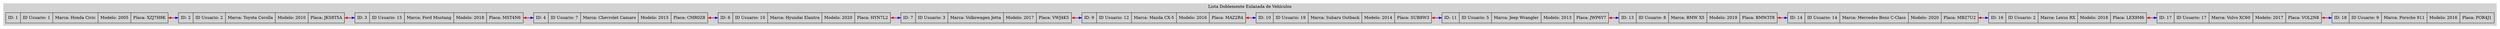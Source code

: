 digraph G {
    rankdir=LR;
    node [shape=record];
    subgraph cluster_0 {
        label = "Lista Doblemente Enlazada de Vehículos";
        style=filled;
        color=lightgrey;
        node1 [label="{ID: 1 | ID Usuario: 1 | Marca: Honda Civic | Modelo: 2005 | Placa: XZJ7H9K}"];
        node2 [label="{ID: 2 | ID Usuario: 2 | Marca: Toyota Corolla | Modelo: 2010 | Placa: JKS8T5A}"];
        node3 [label="{ID: 3 | ID Usuario: 15 | Marca: Ford Mustang | Modelo: 2018 | Placa: MST4N6}"];
        node4 [label="{ID: 4 | ID Usuario: 7 | Marca: Chevrolet Camaro | Modelo: 2015 | Placa: CMR0Z8}"];
        node6 [label="{ID: 6 | ID Usuario: 10 | Marca: Hyundai Elantra | Modelo: 2020 | Placa: HYN7L2}"];
        node7 [label="{ID: 7 | ID Usuario: 3 | Marca: Volkswagen Jetta | Modelo: 2017 | Placa: VWJ4K5}"];
        node9 [label="{ID: 9 | ID Usuario: 12 | Marca: Mazda CX-5 | Modelo: 2016 | Placa: MAZ2R4}"];
        node10 [label="{ID: 10 | ID Usuario: 19 | Marca: Subaru Outback | Modelo: 2014 | Placa: SUB8W3}"];
        node11 [label="{ID: 11 | ID Usuario: 5 | Marca: Jeep Wrangler | Modelo: 2013 | Placa: JWP6Y7}"];
        node13 [label="{ID: 13 | ID Usuario: 8 | Marca: BMW X5 | Modelo: 2019 | Placa: BMW3T8}"];
        node14 [label="{ID: 14 | ID Usuario: 14 | Marca: Mercedes-Benz C-Class | Modelo: 2020 | Placa: MBZ7U2}"];
        node16 [label="{ID: 16 | ID Usuario: 2 | Marca: Lexus RX | Modelo: 2018 | Placa: LEX9M6}"];
        node17 [label="{ID: 17 | ID Usuario: 17 | Marca: Volvo XC60 | Modelo: 2017 | Placa: VOL2N8}"];
        node18 [label="{ID: 18 | ID Usuario: 9 | Marca: Porsche 911 | Modelo: 2016 | Placa: POR4J1}"];
        node1 -> node2 [dir=both, color="blue:red"];
        node2 -> node3 [dir=both, color="blue:red"];
        node3 -> node4 [dir=both, color="blue:red"];
        node4 -> node6 [dir=both, color="blue:red"];
        node6 -> node7 [dir=both, color="blue:red"];
        node7 -> node9 [dir=both, color="blue:red"];
        node9 -> node10 [dir=both, color="blue:red"];
        node10 -> node11 [dir=both, color="blue:red"];
        node11 -> node13 [dir=both, color="blue:red"];
        node13 -> node14 [dir=both, color="blue:red"];
        node14 -> node16 [dir=both, color="blue:red"];
        node16 -> node17 [dir=both, color="blue:red"];
        node17 -> node18 [dir=both, color="blue:red"];
    }
}
